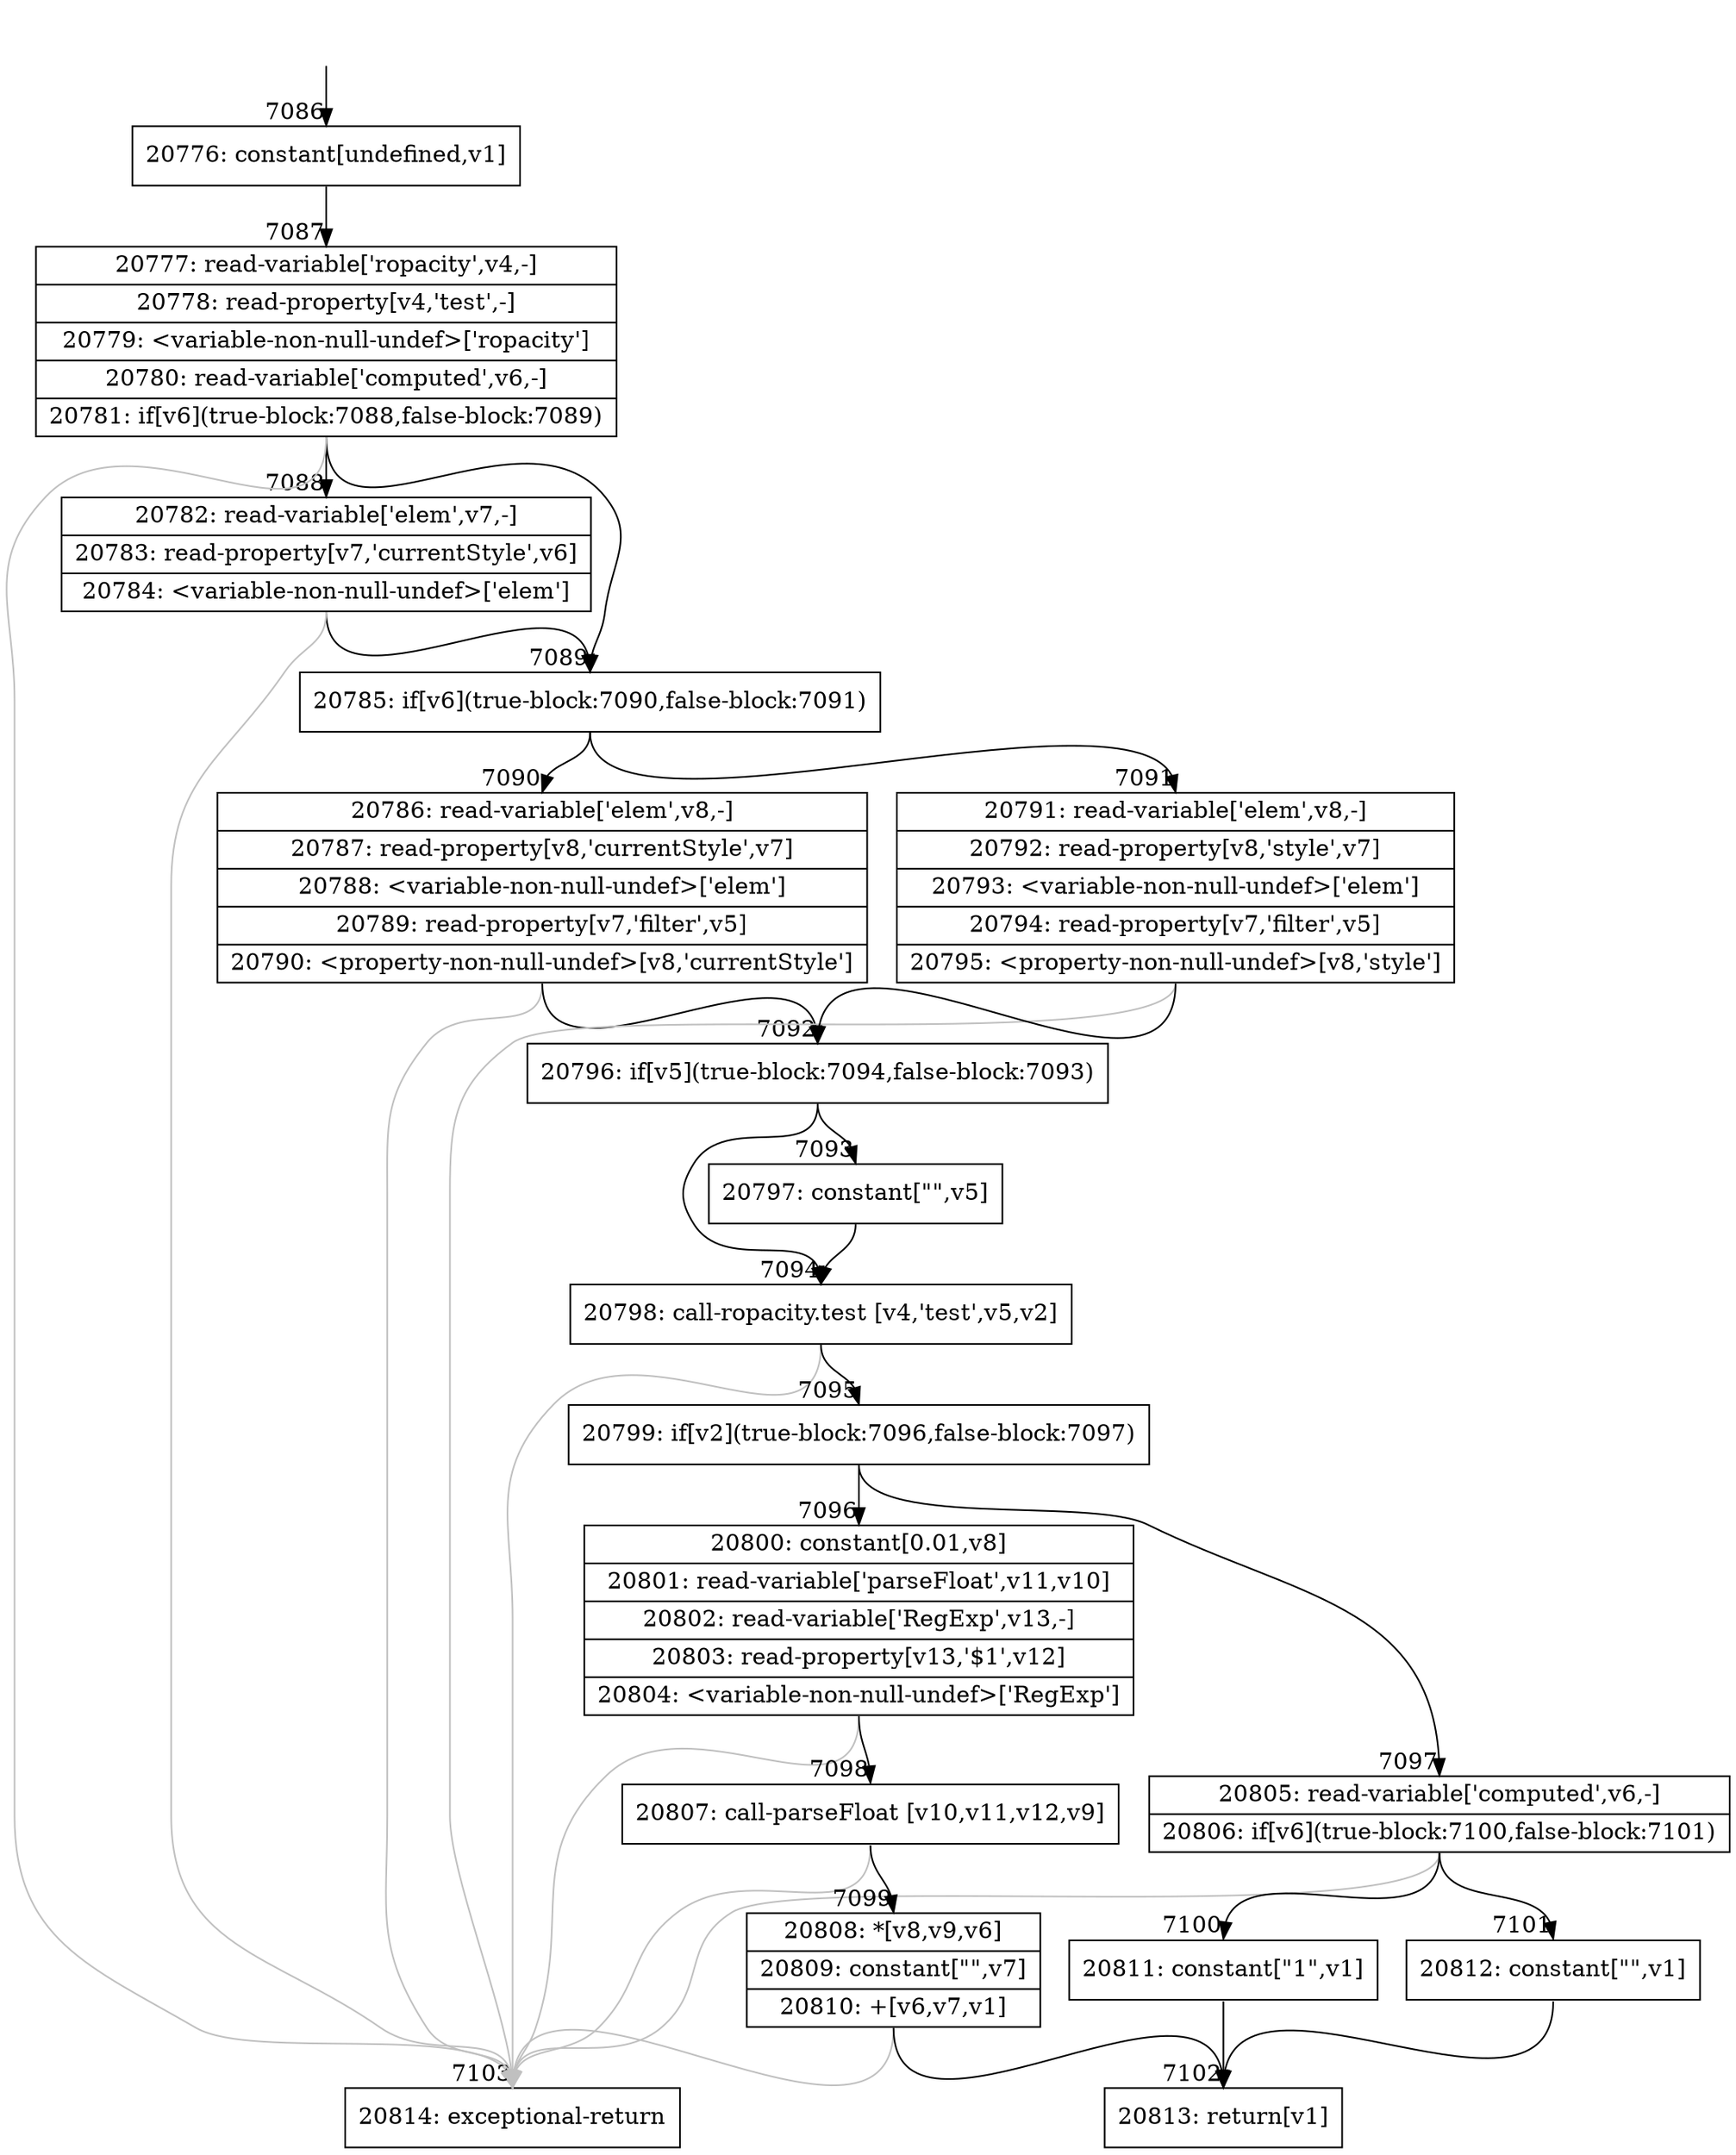digraph {
rankdir="TD"
BB_entry443[shape=none,label=""];
BB_entry443 -> BB7086 [tailport=s, headport=n, headlabel="    7086"]
BB7086 [shape=record label="{20776: constant[undefined,v1]}" ] 
BB7086 -> BB7087 [tailport=s, headport=n, headlabel="      7087"]
BB7087 [shape=record label="{20777: read-variable['ropacity',v4,-]|20778: read-property[v4,'test',-]|20779: \<variable-non-null-undef\>['ropacity']|20780: read-variable['computed',v6,-]|20781: if[v6](true-block:7088,false-block:7089)}" ] 
BB7087 -> BB7089 [tailport=s, headport=n, headlabel="      7089"]
BB7087 -> BB7088 [tailport=s, headport=n, headlabel="      7088"]
BB7087 -> BB7103 [tailport=s, headport=n, color=gray, headlabel="      7103"]
BB7088 [shape=record label="{20782: read-variable['elem',v7,-]|20783: read-property[v7,'currentStyle',v6]|20784: \<variable-non-null-undef\>['elem']}" ] 
BB7088 -> BB7089 [tailport=s, headport=n]
BB7088 -> BB7103 [tailport=s, headport=n, color=gray]
BB7089 [shape=record label="{20785: if[v6](true-block:7090,false-block:7091)}" ] 
BB7089 -> BB7090 [tailport=s, headport=n, headlabel="      7090"]
BB7089 -> BB7091 [tailport=s, headport=n, headlabel="      7091"]
BB7090 [shape=record label="{20786: read-variable['elem',v8,-]|20787: read-property[v8,'currentStyle',v7]|20788: \<variable-non-null-undef\>['elem']|20789: read-property[v7,'filter',v5]|20790: \<property-non-null-undef\>[v8,'currentStyle']}" ] 
BB7090 -> BB7092 [tailport=s, headport=n, headlabel="      7092"]
BB7090 -> BB7103 [tailport=s, headport=n, color=gray]
BB7091 [shape=record label="{20791: read-variable['elem',v8,-]|20792: read-property[v8,'style',v7]|20793: \<variable-non-null-undef\>['elem']|20794: read-property[v7,'filter',v5]|20795: \<property-non-null-undef\>[v8,'style']}" ] 
BB7091 -> BB7092 [tailport=s, headport=n]
BB7091 -> BB7103 [tailport=s, headport=n, color=gray]
BB7092 [shape=record label="{20796: if[v5](true-block:7094,false-block:7093)}" ] 
BB7092 -> BB7094 [tailport=s, headport=n, headlabel="      7094"]
BB7092 -> BB7093 [tailport=s, headport=n, headlabel="      7093"]
BB7093 [shape=record label="{20797: constant[\"\",v5]}" ] 
BB7093 -> BB7094 [tailport=s, headport=n]
BB7094 [shape=record label="{20798: call-ropacity.test [v4,'test',v5,v2]}" ] 
BB7094 -> BB7095 [tailport=s, headport=n, headlabel="      7095"]
BB7094 -> BB7103 [tailport=s, headport=n, color=gray]
BB7095 [shape=record label="{20799: if[v2](true-block:7096,false-block:7097)}" ] 
BB7095 -> BB7096 [tailport=s, headport=n, headlabel="      7096"]
BB7095 -> BB7097 [tailport=s, headport=n, headlabel="      7097"]
BB7096 [shape=record label="{20800: constant[0.01,v8]|20801: read-variable['parseFloat',v11,v10]|20802: read-variable['RegExp',v13,-]|20803: read-property[v13,'$1',v12]|20804: \<variable-non-null-undef\>['RegExp']}" ] 
BB7096 -> BB7098 [tailport=s, headport=n, headlabel="      7098"]
BB7096 -> BB7103 [tailport=s, headport=n, color=gray]
BB7097 [shape=record label="{20805: read-variable['computed',v6,-]|20806: if[v6](true-block:7100,false-block:7101)}" ] 
BB7097 -> BB7100 [tailport=s, headport=n, headlabel="      7100"]
BB7097 -> BB7101 [tailport=s, headport=n, headlabel="      7101"]
BB7097 -> BB7103 [tailport=s, headport=n, color=gray]
BB7098 [shape=record label="{20807: call-parseFloat [v10,v11,v12,v9]}" ] 
BB7098 -> BB7099 [tailport=s, headport=n, headlabel="      7099"]
BB7098 -> BB7103 [tailport=s, headport=n, color=gray]
BB7099 [shape=record label="{20808: *[v8,v9,v6]|20809: constant[\"\",v7]|20810: +[v6,v7,v1]}" ] 
BB7099 -> BB7102 [tailport=s, headport=n, headlabel="      7102"]
BB7099 -> BB7103 [tailport=s, headport=n, color=gray]
BB7100 [shape=record label="{20811: constant[\"1\",v1]}" ] 
BB7100 -> BB7102 [tailport=s, headport=n]
BB7101 [shape=record label="{20812: constant[\"\",v1]}" ] 
BB7101 -> BB7102 [tailport=s, headport=n]
BB7102 [shape=record label="{20813: return[v1]}" ] 
BB7103 [shape=record label="{20814: exceptional-return}" ] 
//#$~ 7181
}
